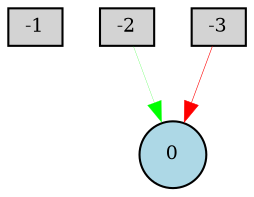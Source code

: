 digraph {
	node [fontsize=9 height=0.2 shape=circle width=0.2]
	-1 [fillcolor=lightgray shape=box style=filled]
	-2 [fillcolor=lightgray shape=box style=filled]
	-3 [fillcolor=lightgray shape=box style=filled]
	0 [fillcolor=lightblue style=filled]
	-2 -> 0 [color=green penwidth=0.1082110158777505 style=solid]
	-3 -> 0 [color=red penwidth=0.2771161480447212 style=solid]
}
